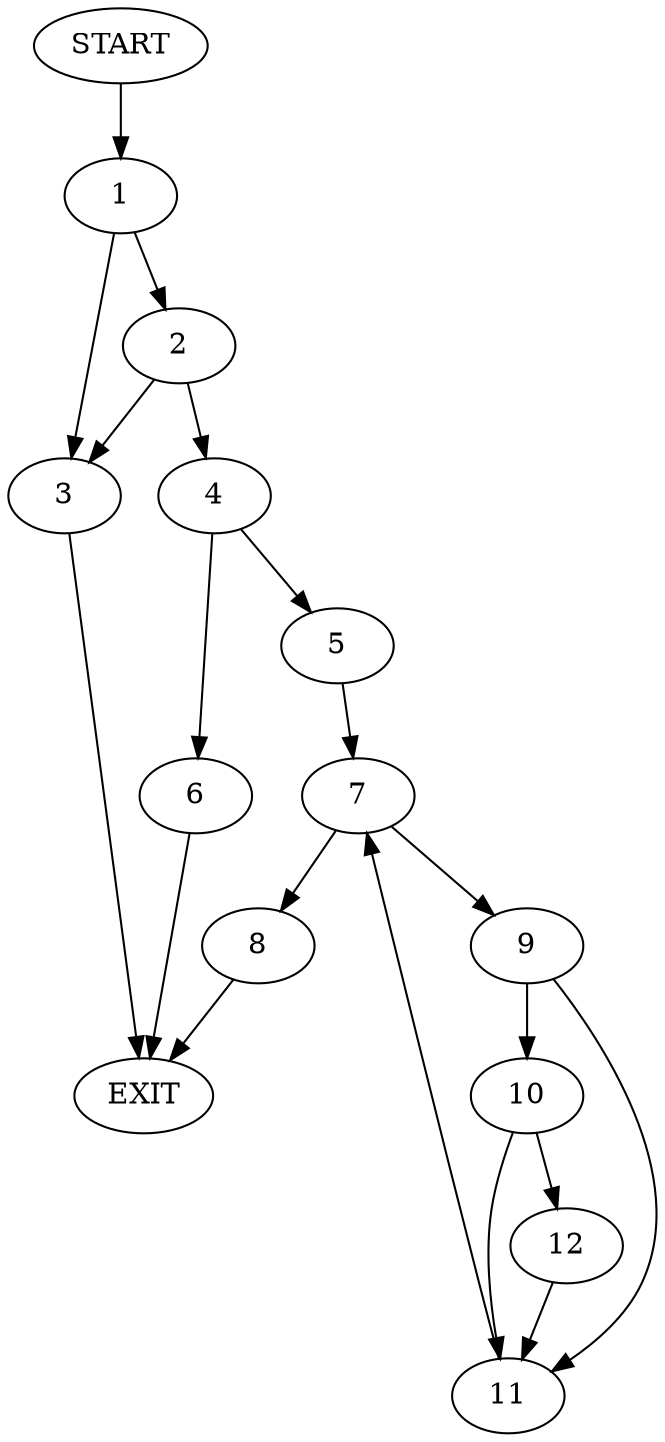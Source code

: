 digraph {
0 [label="START"]
13 [label="EXIT"]
0 -> 1
1 -> 2
1 -> 3
3 -> 13
2 -> 3
2 -> 4
4 -> 5
4 -> 6
5 -> 7
6 -> 13
7 -> 8
7 -> 9
9 -> 10
9 -> 11
8 -> 13
11 -> 7
10 -> 11
10 -> 12
12 -> 11
}

